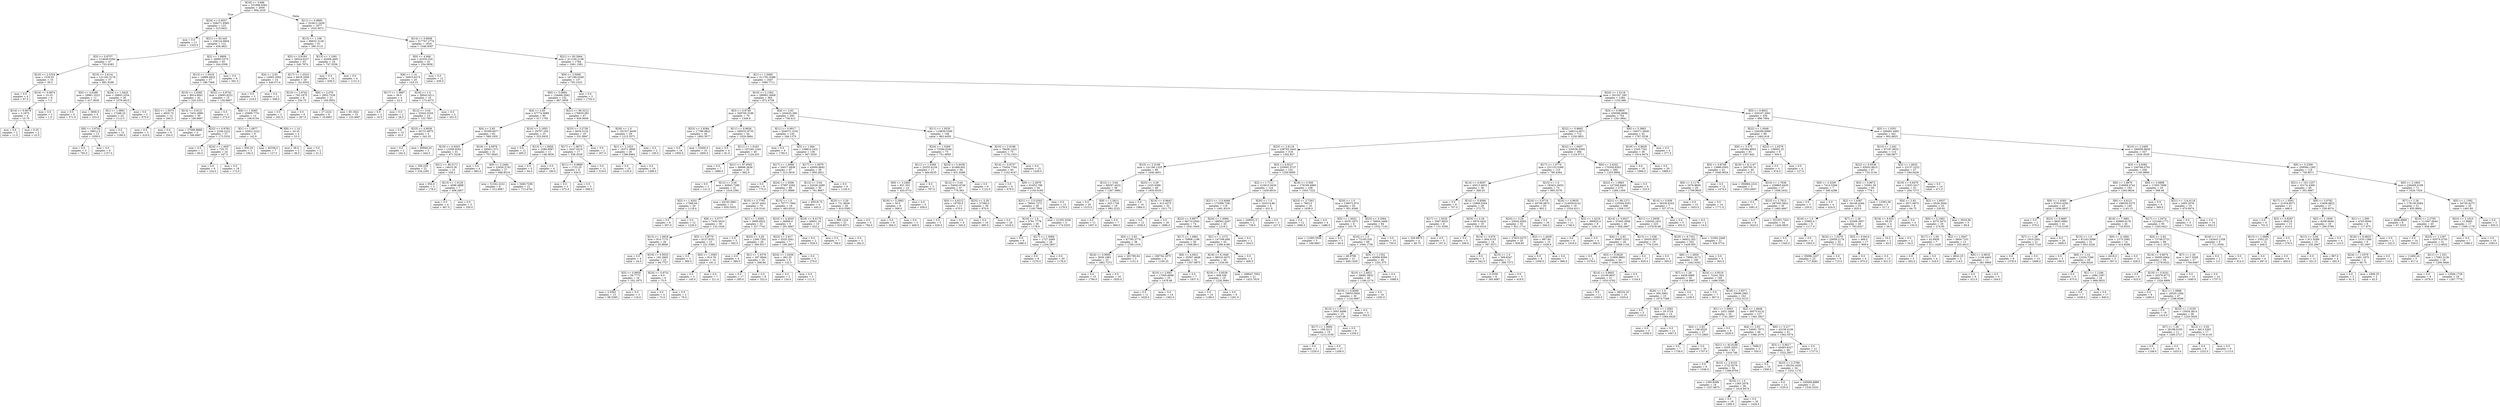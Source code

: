 digraph Tree {
node [shape=box] ;
0 [label="X[18] <= 3.686\nmse = 331698.6362\nsamples = 2000\nvalue = 994.2535"] ;
1 [label="X[24] <= 0.9557\nmse = 208271.8585\nsamples = 123\nvalue = 515.9431"] ;
0 -> 1 [labeldistance=2.5, labelangle=45, headlabel="True"] ;
2 [label="mse = 0.0\nsamples = 11\nvalue = 1325.0"] ;
1 -> 2 ;
3 [label="X[21] <= 83.445\nmse = 158124.6604\nsamples = 112\nvalue = 436.4821"] ;
1 -> 3 ;
4 [label="X[3] <= 0.8757\nmse = 214649.0394\nsamples = 47\nvalue = 702.6383"] ;
3 -> 4 ;
5 [label="X[10] <= 2.5324\nmse = 1530.81\nsamples = 10\nvalue = 39.3"] ;
4 -> 5 ;
6 [label="mse = 0.0\nsamples = 4\nvalue = 87.0"] ;
5 -> 6 ;
7 [label="X[14] <= 0.9974\nmse = 23.25\nsamples = 6\nvalue = 7.5"] ;
5 -> 7 ;
8 [label="X[14] <= 0.9079\nmse = 3.1875\nsamples = 4\nvalue = 10.75"] ;
7 -> 8 ;
9 [label="mse = 0.0\nsamples = 2\nvalue = 11.0"] ;
8 -> 9 ;
10 [label="mse = 6.25\nsamples = 2\nvalue = 10.5"] ;
8 -> 10 ;
11 [label="mse = 0.0\nsamples = 2\nvalue = 1.0"] ;
7 -> 11 ;
12 [label="X[10] <= 2.6141\nmse = 121183.3178\nsamples = 37\nvalue = 881.9189"] ;
4 -> 12 ;
13 [label="X[0] <= 4.6289\nmse = 29961.3223\nsamples = 11\nvalue = 417.3636"] ;
12 -> 13 ;
14 [label="mse = 0.0\nsamples = 6\nvalue = 571.0"] ;
13 -> 14 ;
15 [label="mse = 3600.0\nsamples = 5\nvalue = 233.0"] ;
13 -> 15 ;
16 [label="X[24] <= 1.0425\nmse = 29843.3254\nsamples = 26\nvalue = 1078.4615"] ;
12 -> 16 ;
17 [label="X[1] <= 1.0891\nmse = 17268.25\nsamples = 24\nvalue = 1112.5"] ;
16 -> 17 ;
18 [label="X[6] <= 3.6742\nmse = 28812.0\nsamples = 12\nvalue = 1059.0"] ;
17 -> 18 ;
19 [label="mse = 0.0\nsamples = 3\nvalue = 765.0"] ;
18 -> 19 ;
20 [label="mse = 0.0\nsamples = 9\nvalue = 1157.0"] ;
18 -> 20 ;
21 [label="mse = 0.0\nsamples = 12\nvalue = 1166.0"] ;
17 -> 21 ;
22 [label="mse = 0.0\nsamples = 2\nvalue = 670.0"] ;
16 -> 22 ;
23 [label="X[2] <= 1.6809\nmse = 28993.5375\nsamples = 65\nvalue = 244.0308"] ;
3 -> 23 ;
24 [label="X[13] <= 1.0418\nmse = 14889.4922\nsamples = 57\nvalue = 196.7368"] ;
23 -> 24 ;
25 [label="X[10] <= 2.6382\nmse = 8914.9841\nsamples = 42\nvalue = 220.3333"] ;
24 -> 25 ;
26 [label="X[2] <= 1.5075\nmse = 4920.75\nsamples = 12\nvalue = 294.5"] ;
25 -> 26 ;
27 [label="mse = 0.0\nsamples = 3\nvalue = 416.0"] ;
26 -> 27 ;
28 [label="mse = 0.0\nsamples = 9\nvalue = 254.0"] ;
26 -> 28 ;
29 [label="X[14] <= 0.9121\nmse = 7432.2889\nsamples = 30\nvalue = 190.6667"] ;
25 -> 29 ;
30 [label="mse = 27066.8889\nsamples = 3\nvalue = 346.6667"] ;
29 -> 30 ;
31 [label="X[22] <= 0.9783\nmse = 2246.2222\nsamples = 27\nvalue = 173.3333"] ;
29 -> 31 ;
32 [label="mse = 0.0\nsamples = 3\nvalue = 60.0"] ;
31 -> 32 ;
33 [label="X[24] <= 1.0057\nmse = 720.75\nsamples = 24\nvalue = 187.5"] ;
31 -> 33 ;
34 [label="mse = 0.0\nsamples = 6\nvalue = 234.0"] ;
33 -> 34 ;
35 [label="mse = 0.0\nsamples = 18\nvalue = 172.0"] ;
33 -> 35 ;
36 [label="X[22] <= 0.8742\nmse = 25693.8222\nsamples = 15\nvalue = 130.6667"] ;
24 -> 36 ;
37 [label="mse = 0.0\nsamples = 2\nvalue = 274.0"] ;
36 -> 37 ;
38 [label="X[6] <= 1.8365\nmse = 25999.7751\nsamples = 13\nvalue = 108.6154"] ;
36 -> 38 ;
39 [label="X[1] <= 1.0877\nmse = 33922.2222\nsamples = 9\nvalue = 142.0"] ;
38 -> 39 ;
40 [label="mse = 930.25\nsamples = 2\nvalue = 194.5"] ;
39 -> 40 ;
41 [label="mse = 42336.0\nsamples = 7\nvalue = 127.0"] ;
39 -> 41 ;
42 [label="X[8] <= 1.14\nmse = 24.25\nsamples = 4\nvalue = 33.5"] ;
38 -> 42 ;
43 [label="mse = 36.0\nsamples = 2\nvalue = 36.0"] ;
42 -> 43 ;
44 [label="mse = 0.0\nsamples = 2\nvalue = 31.0"] ;
42 -> 44 ;
45 [label="mse = 0.0\nsamples = 8\nvalue = 581.0"] ;
23 -> 45 ;
46 [label="X[11] <= 0.8895\nmse = 323812.3439\nsamples = 1877\nvalue = 1025.5972"] ;
0 -> 46 [labeldistance=2.5, labelangle=-45, headlabel="False"] ;
47 [label="X[13] <= 1.108\nmse = 86632.3128\nsamples = 61\nvalue = 390.3115"] ;
46 -> 47 ;
48 [label="X[5] <= 0.9183\nmse = 29524.9227\nsamples = 43\nvalue = 240.7674"] ;
47 -> 48 ;
49 [label="X[4] <= 2.83\nmse = 14062.2092\nsamples = 14\nvalue = 446.0714"] ;
48 -> 49 ;
50 [label="mse = 0.0\nsamples = 3\nvalue = 219.0"] ;
49 -> 50 ;
51 [label="mse = 0.0\nsamples = 11\nvalue = 508.0"] ;
49 -> 51 ;
52 [label="X[17] <= 1.0324\nmse = 6818.2949\nsamples = 29\nvalue = 141.6552"] ;
48 -> 52 ;
53 [label="X[10] <= 2.6742\nmse = 792.1875\nsamples = 8\nvalue = 250.75"] ;
52 -> 53 ;
54 [label="mse = 0.0\nsamples = 2\nvalue = 202.0"] ;
53 -> 54 ;
55 [label="mse = 0.0\nsamples = 6\nvalue = 267.0"] ;
53 -> 55 ;
56 [label="X[6] <= 2.078\nmse = 2852.7528\nsamples = 21\nvalue = 100.0952"] ;
52 -> 56 ;
57 [label="mse = 27.2222\nsamples = 6\nvalue = 16.6667"] ;
56 -> 57 ;
58 [label="mse = 85.1822\nsamples = 15\nvalue = 133.4667"] ;
56 -> 58 ;
59 [label="X[13] <= 1.1091\nmse = 42008.4691\nsamples = 18\nvalue = 747.5556"] ;
47 -> 59 ;
60 [label="mse = 0.0\nsamples = 14\nvalue = 638.0"] ;
59 -> 60 ;
61 [label="mse = 0.0\nsamples = 4\nvalue = 1131.0"] ;
59 -> 61 ;
62 [label="X[14] <= 0.8008\nmse = 317767.2774\nsamples = 1816\nvalue = 1046.9367"] ;
46 -> 62 ;
63 [label="X[0] <= 4.948\nmse = 42333.335\nsamples = 32\nvalue = 254.0938"] ;
62 -> 63 ;
64 [label="X[8] <= 1.14\nmse = 34910.6275\nsamples = 20\nvalue = 143.15"] ;
63 -> 64 ;
65 [label="X[17] <= 1.0897\nmse = 36.0\nsamples = 4\nvalue = 22.0"] ;
64 -> 65 ;
66 [label="mse = 0.0\nsamples = 2\nvalue = 16.0"] ;
65 -> 66 ;
67 [label="mse = 0.0\nsamples = 2\nvalue = 28.0"] ;
65 -> 67 ;
68 [label="X[16] <= 1.0\nmse = 39042.6211\nsamples = 16\nvalue = 173.4375"] ;
64 -> 68 ;
69 [label="X[12] <= 3.04\nmse = 32042.0255\nsamples = 14\nvalue = 133.7857"] ;
68 -> 69 ;
70 [label="mse = 0.0\nsamples = 10\nvalue = 50.0"] ;
69 -> 70 ;
71 [label="X[23] <= 4.9036\nmse = 50721.6875\nsamples = 4\nvalue = 343.25"] ;
69 -> 71 ;
72 [label="mse = 0.0\nsamples = 2\nvalue = 242.0"] ;
71 -> 72 ;
73 [label="mse = 80940.25\nsamples = 2\nvalue = 444.5"] ;
71 -> 73 ;
74 [label="mse = 0.0\nsamples = 2\nvalue = 451.0"] ;
68 -> 74 ;
75 [label="mse = 0.0\nsamples = 12\nvalue = 439.0"] ;
63 -> 75 ;
76 [label="X[21] <= 83.3944\nmse = 311230.2138\nsamples = 1784\nvalue = 1061.1581"] ;
62 -> 76 ;
77 [label="X[9] <= 3.5066\nmse = 167199.0349\nsamples = 137\nvalue = 705.1533"] ;
76 -> 77 ;
78 [label="X[6] <= 5.0864\nmse = 134466.2842\nsamples = 132\nvalue = 667.3939"] ;
77 -> 78 ;
79 [label="X[4] <= 2.83\nmse = 47774.5689\nsamples = 85\nvalue = 517.1765"] ;
78 -> 79 ;
80 [label="X[4] <= 2.83\nmse = 35309.6077\nsamples = 62\nvalue = 589.1935"] ;
79 -> 80 ;
81 [label="X[19] <= 0.9203\nmse = 13268.9282\nsamples = 31\nvalue = 471.3226"] ;
80 -> 81 ;
82 [label="mse = 359.229\nsamples = 21\nvalue = 534.2381"] ;
81 -> 82 ;
83 [label="X[21] <= 80.5171\nmse = 14610.36\nsamples = 10\nvalue = 339.2"] ;
81 -> 83 ;
84 [label="mse = 854.0\nsamples = 3\nvalue = 178.0"] ;
83 -> 84 ;
85 [label="X[13] <= 1.0129\nmse = 4596.4898\nsamples = 7\nvalue = 408.2857"] ;
83 -> 85 ;
86 [label="mse = 0.0\nsamples = 4\nvalue = 467.0"] ;
85 -> 86 ;
87 [label="mse = 0.0\nsamples = 3\nvalue = 330.0"] ;
85 -> 87 ;
88 [label="X[18] <= 4.0878\nmse = 29563.1571\nsamples = 31\nvalue = 707.0645"] ;
80 -> 88 ;
89 [label="mse = 0.0\nsamples = 4\nvalue = 965.0"] ;
88 -> 89 ;
90 [label="X[9] <= 2.2494\nmse = 22626.2743\nsamples = 27\nvalue = 668.8519"] ;
88 -> 90 ;
91 [label="mse = 51342.2222\nsamples = 6\nvalue = 512.6667"] ;
90 -> 91 ;
92 [label="mse = 5460.7256\nsamples = 21\nvalue = 713.4762"] ;
90 -> 92 ;
93 [label="X[10] <= 2.1955\nmse = 29707.259\nsamples = 23\nvalue = 323.0435"] ;
79 -> 93 ;
94 [label="mse = 0.0\nsamples = 12\nvalue = 485.0"] ;
93 -> 94 ;
95 [label="X[13] <= 1.0926\nmse = 2284.9587\nsamples = 11\nvalue = 146.3636"] ;
93 -> 95 ;
96 [label="mse = 0.0\nsamples = 5\nvalue = 94.0"] ;
95 -> 96 ;
97 [label="mse = 0.0\nsamples = 6\nvalue = 190.0"] ;
95 -> 97 ;
98 [label="X[21] <= 80.3212\nmse = 176635.081\nsamples = 47\nvalue = 939.0638"] ;
78 -> 98 ;
99 [label="X[23] <= 3.2739\nmse = 9034.5152\nsamples = 19\nvalue = 531.8947"] ;
98 -> 99 ;
100 [label="X[17] <= 1.0675\nmse = 3447.0519\nsamples = 17\nvalue = 558.3529"] ;
99 -> 100 ;
101 [label="X[11] <= 0.9689\nmse = 1722.25\nsamples = 6\nvalue = 630.5"] ;
100 -> 101 ;
102 [label="mse = 0.0\nsamples = 3\nvalue = 672.0"] ;
101 -> 102 ;
103 [label="mse = 0.0\nsamples = 3\nvalue = 589.0"] ;
101 -> 103 ;
104 [label="mse = 0.0\nsamples = 11\nvalue = 519.0"] ;
100 -> 104 ;
105 [label="mse = 0.0\nsamples = 2\nvalue = 307.0"] ;
99 -> 105 ;
106 [label="X[26] <= 1.0\nmse = 101527.9439\nsamples = 28\nvalue = 1215.3571"] ;
98 -> 106 ;
107 [label="X[1] <= 1.1023\nmse = 16371.3609\nsamples = 26\nvalue = 1296.8462"] ;
106 -> 107 ;
108 [label="mse = 0.0\nsamples = 10\nvalue = 1135.0"] ;
107 -> 108 ;
109 [label="mse = 0.0\nsamples = 16\nvalue = 1398.0"] ;
107 -> 109 ;
110 [label="mse = 0.0\nsamples = 2\nvalue = 156.0"] ;
106 -> 110 ;
111 [label="mse = 0.0\nsamples = 5\nvalue = 1702.0"] ;
77 -> 111 ;
112 [label="X[1] <= 1.0495\nmse = 311791.6386\nsamples = 1647\nvalue = 1090.7711"] ;
76 -> 112 ;
113 [label="X[10] <= 2.1362\nmse = 286901.9408\nsamples = 363\nvalue = 872.4738"] ;
112 -> 113 ;
114 [label="X[3] <= 0.8749\nmse = 349700.3186\nsamples = 70\nvalue = 1349.9"] ;
113 -> 114 ;
115 [label="X[23] <= 2.8384\nmse = 17786.9822\nsamples = 26\nvalue = 1892.3077"] ;
114 -> 115 ;
116 [label="mse = 0.0\nsamples = 16\nvalue = 1950.0"] ;
115 -> 116 ;
117 [label="mse = 32400.0\nsamples = 10\nvalue = 1800.0"] ;
115 -> 117 ;
118 [label="X[11] <= 0.9626\nmse = 269252.8735\nsamples = 44\nvalue = 1029.3864"] ;
114 -> 118 ;
119 [label="mse = 0.0\nsamples = 4\nvalue = 81.0"] ;
118 -> 119 ;
120 [label="X[11] <= 1.0163\nmse = 197240.1244\nsamples = 40\nvalue = 1124.225"] ;
118 -> 120 ;
121 [label="mse = 0.0\nsamples = 7\nvalue = 1889.0"] ;
120 -> 121 ;
122 [label="X[21] <= 97.9565\nmse = 88696.3636\nsamples = 33\nvalue = 962.0"] ;
120 -> 122 ;
123 [label="mse = 0.0\nsamples = 2\nvalue = 121.0"] ;
122 -> 123 ;
124 [label="X[12] <= 3.04\nmse = 45843.7399\nsamples = 31\nvalue = 1016.2581"] ;
122 -> 124 ;
125 [label="X[2] <= 1.4202\nmse = 17366.64\nsamples = 20\nvalue = 1118.4"] ;
124 -> 125 ;
126 [label="mse = 0.0\nsamples = 8\nvalue = 957.0"] ;
125 -> 126 ;
127 [label="mse = 0.0\nsamples = 12\nvalue = 1226.0"] ;
125 -> 127 ;
128 [label="mse = 44162.0661\nsamples = 11\nvalue = 830.5455"] ;
124 -> 128 ;
129 [label="X[4] <= 2.83\nmse = 204433.396\nsamples = 293\nvalue = 758.413"] ;
113 -> 129 ;
130 [label="X[11] <= 0.9017\nmse = 204073.1534\nsamples = 145\nvalue = 549.1379"] ;
129 -> 130 ;
131 [label="mse = 0.0\nsamples = 9\nvalue = 1785.0"] ;
130 -> 131 ;
132 [label="X[5] <= 1.064\nmse = 109814.2431\nsamples = 136\nvalue = 467.3529"] ;
130 -> 132 ;
133 [label="X[17] <= 1.0066\nmse = 54017.0836\nsamples = 97\nvalue = 313.3918"] ;
132 -> 133 ;
134 [label="mse = 0.0\nsamples = 8\nvalue = 775.0"] ;
133 -> 134 ;
135 [label="X[24] <= 1.0296\nmse = 37997.4392\nsamples = 89\nvalue = 271.8989"] ;
133 -> 135 ;
136 [label="X[10] <= 2.7765\nmse = 16147.4441\nsamples = 70\nvalue = 219.3143"] ;
135 -> 136 ;
137 [label="X[9] <= 3.0777\nmse = 7430.5023\nsamples = 39\nvalue = 133.1026"] ;
136 -> 137 ;
138 [label="X[13] <= 1.0818\nmse = 814.7175\nsamples = 26\nvalue = 83.8846"] ;
137 -> 138 ;
139 [label="mse = 0.0\nsamples = 4\nvalue = 24.0"] ;
138 -> 139 ;
140 [label="X[19] <= 0.9553\nmse = 192.2665\nsamples = 22\nvalue = 94.7727"] ;
138 -> 140 ;
141 [label="X[3] <= 0.8954\nmse = 59.7773\nsamples = 16\nvalue = 102.1875"] ;
140 -> 141 ;
142 [label="mse = 2.5562\nsamples = 13\nvalue = 98.5385"] ;
141 -> 142 ;
143 [label="mse = 0.0\nsamples = 3\nvalue = 118.0"] ;
141 -> 143 ;
144 [label="X[24] <= 0.9731\nmse = 8.0\nsamples = 6\nvalue = 75.0"] ;
140 -> 144 ;
145 [label="mse = 0.0\nsamples = 4\nvalue = 73.0"] ;
144 -> 145 ;
146 [label="mse = 0.0\nsamples = 2\nvalue = 79.0"] ;
144 -> 146 ;
147 [label="X[5] <= 0.9779\nmse = 6127.6331\nsamples = 13\nvalue = 231.5385"] ;
137 -> 147 ;
148 [label="mse = 0.0\nsamples = 3\nvalue = 366.0"] ;
147 -> 148 ;
149 [label="X[0] <= 1.3583\nmse = 914.76\nsamples = 10\nvalue = 191.2"] ;
147 -> 149 ;
150 [label="mse = 0.0\nsamples = 3\nvalue = 145.0"] ;
149 -> 150 ;
151 [label="mse = 0.0\nsamples = 7\nvalue = 211.0"] ;
149 -> 151 ;
152 [label="X[1] <= 1.0265\nmse = 5999.8522\nsamples = 31\nvalue = 327.7742"] ;
136 -> 152 ;
153 [label="mse = 0.0\nsamples = 2\nvalue = 592.0"] ;
152 -> 153 ;
154 [label="X[25] <= 3.29\nmse = 1266.7301\nsamples = 29\nvalue = 309.5517"] ;
152 -> 154 ;
155 [label="mse = 0.0\nsamples = 4\nvalue = 389.0"] ;
154 -> 155 ;
156 [label="X[1] <= 1.0379\nmse = 297.8944\nsamples = 25\nvalue = 296.84"] ;
154 -> 156 ;
157 [label="mse = 0.0\nsamples = 17\nvalue = 285.0"] ;
156 -> 157 ;
158 [label="mse = 0.0\nsamples = 8\nvalue = 322.0"] ;
156 -> 158 ;
159 [label="X[15] <= 1.0\nmse = 70777.7064\nsamples = 19\nvalue = 465.6316"] ;
135 -> 159 ;
160 [label="X[23] <= 4.4035\nmse = 36806.0\nsamples = 9\nvalue = 291.6667"] ;
159 -> 160 ;
161 [label="X[23] <= 2.817\nmse = 5520.2041\nsamples = 7\nvalue = 195.2857"] ;
160 -> 161 ;
162 [label="X[24] <= 1.0439\nmse = 462.25\nsamples = 4\nvalue = 132.5"] ;
161 -> 162 ;
163 [label="mse = 0.0\nsamples = 2\nvalue = 154.0"] ;
162 -> 163 ;
164 [label="mse = 0.0\nsamples = 2\nvalue = 111.0"] ;
162 -> 164 ;
165 [label="mse = 0.0\nsamples = 3\nvalue = 279.0"] ;
161 -> 165 ;
166 [label="mse = 0.0\nsamples = 2\nvalue = 629.0"] ;
160 -> 166 ;
167 [label="X[18] <= 8.4176\nmse = 49601.16\nsamples = 10\nvalue = 622.2"] ;
159 -> 167 ;
168 [label="mse = 0.0\nsamples = 7\nvalue = 768.0"] ;
167 -> 168 ;
169 [label="mse = 0.0\nsamples = 3\nvalue = 282.0"] ;
167 -> 169 ;
170 [label="X[17] <= 1.0979\nmse = 43000.8692\nsamples = 39\nvalue = 850.2821"] ;
132 -> 170 ;
171 [label="X[12] <= 3.04\nmse = 22026.2489\nsamples = 30\nvalue = 761.8667"] ;
170 -> 171 ;
172 [label="mse = 45018.75\nsamples = 4\nvalue = 445.5"] ;
171 -> 172 ;
173 [label="X[25] <= 3.29\nmse = 721.8639\nsamples = 26\nvalue = 810.5385"] ;
171 -> 173 ;
174 [label="mse = 686.1224\nsamples = 21\nvalue = 816.8571"] ;
173 -> 174 ;
175 [label="mse = 0.0\nsamples = 5\nvalue = 784.0"] ;
173 -> 175 ;
176 [label="mse = 0.0\nsamples = 9\nvalue = 1145.0"] ;
170 -> 176 ;
177 [label="X[11] <= 1.0535\nmse = 119839.5309\nsamples = 148\nvalue = 963.4459"] ;
129 -> 177 ;
178 [label="X[24] <= 1.0269\nmse = 73394.6346\nsamples = 73\nvalue = 751.0959"] ;
177 -> 178 ;
179 [label="X[11] <= 1.0369\nmse = 20252.6159\nsamples = 17\nvalue = 484.8235"] ;
178 -> 179 ;
180 [label="X[9] <= 3.2465\nmse = 831.352\nsamples = 14\nvalue = 420.0714"] ;
179 -> 180 ;
181 [label="X[18] <= 5.2862\nmse = 50.0\nsamples = 9\nvalue = 399.0"] ;
180 -> 181 ;
182 [label="mse = 0.0\nsamples = 6\nvalue = 394.0"] ;
181 -> 182 ;
183 [label="mse = 0.0\nsamples = 3\nvalue = 409.0"] ;
181 -> 183 ;
184 [label="mse = 0.0\nsamples = 5\nvalue = 458.0"] ;
180 -> 184 ;
185 [label="mse = 8.0\nsamples = 3\nvalue = 787.0"] ;
179 -> 185 ;
186 [label="X[23] <= 5.4038\nmse = 61469.602\nsamples = 56\nvalue = 831.9286"] ;
178 -> 186 ;
187 [label="X[12] <= 3.04\nmse = 54042.8746\nsamples = 47\nvalue = 776.383"] ;
186 -> 187 ;
188 [label="X[0] <= 4.6212\nmse = 18750.0\nsamples = 11\nvalue = 470.0"] ;
187 -> 188 ;
189 [label="mse = 0.0\nsamples = 5\nvalue = 620.0"] ;
188 -> 189 ;
190 [label="mse = 0.0\nsamples = 6\nvalue = 345.0"] ;
188 -> 190 ;
191 [label="X[25] <= 3.29\nmse = 27380.0\nsamples = 36\nvalue = 870.0"] ;
187 -> 191 ;
192 [label="mse = 0.0\nsamples = 16\nvalue = 685.0"] ;
191 -> 192 ;
193 [label="mse = 0.0\nsamples = 20\nvalue = 1018.0"] ;
191 -> 193 ;
194 [label="mse = 0.0\nsamples = 9\nvalue = 1122.0"] ;
186 -> 194 ;
195 [label="X[10] <= 2.9186\nmse = 78436.1422\nsamples = 75\nvalue = 1170.1333"] ;
177 -> 195 ;
196 [label="X[14] <= 0.9737\nmse = 75454.7764\nsamples = 60\nvalue = 1102.9167"] ;
195 -> 196 ;
197 [label="mse = 0.0\nsamples = 6\nvalue = 679.0"] ;
196 -> 197 ;
198 [label="X[9] <= 2.2878\nmse = 61652.796\nsamples = 54\nvalue = 1150.0185"] ;
196 -> 198 ;
199 [label="X[21] <= 113.0302\nmse = 76642.7272\nsamples = 39\nvalue = 1100.7949"] ;
198 -> 199 ;
200 [label="X[16] <= 1.0\nmse = 3761.7778\nsamples = 36\nvalue = 1178.0"] ;
199 -> 200 ;
201 [label="mse = 0.0\nsamples = 8\nvalue = 1086.0"] ;
200 -> 201 ;
202 [label="X[17] <= 1.0069\nmse = 1727.3469\nsamples = 28\nvalue = 1204.2857"] ;
200 -> 202 ;
203 [label="mse = 0.0\nsamples = 8\nvalue = 1270.0"] ;
202 -> 203 ;
204 [label="mse = 0.0\nsamples = 20\nvalue = 1178.0"] ;
202 -> 204 ;
205 [label="mse = 21355.5556\nsamples = 3\nvalue = 174.3333"] ;
199 -> 205 ;
206 [label="mse = 0.0\nsamples = 15\nvalue = 1278.0"] ;
198 -> 206 ;
207 [label="mse = 0.0\nsamples = 15\nvalue = 1439.0"] ;
195 -> 207 ;
208 [label="X[24] <= 1.0118\nmse = 301547.295\nsamples = 1284\nvalue = 1152.486"] ;
112 -> 208 ;
209 [label="X[3] <= 0.9805\nmse = 259390.8698\nsamples = 754\nvalue = 1261.9841"] ;
208 -> 209 ;
210 [label="X[22] <= 0.9665\nmse = 248214.5671\nsamples = 712\nvalue = 1230.9831"] ;
209 -> 210 ;
211 [label="X[23] <= 2.6118\nmse = 238705.3443\nsamples = 318\nvalue = 1362.827"] ;
210 -> 211 ;
212 [label="X[10] <= 2.3108\nmse = 141180.1325\nsamples = 86\nvalue = 1640.4651"] ;
211 -> 212 ;
213 [label="X[12] <= 3.04\nmse = 68297.4432\nsamples = 38\nvalue = 1267.3684"] ;
212 -> 213 ;
214 [label="mse = 0.0\nsamples = 20\nvalue = 1515.0"] ;
213 -> 214 ;
215 [label="X[9] <= 2.5813\nmse = 343.1728\nsamples = 18\nvalue = 992.2222"] ;
213 -> 215 ;
216 [label="mse = 0.0\nsamples = 11\nvalue = 1007.0"] ;
215 -> 216 ;
217 [label="mse = 0.0\nsamples = 7\nvalue = 969.0"] ;
215 -> 217 ;
218 [label="X[25] <= 3.29\nmse = 1435.6389\nsamples = 48\nvalue = 1935.8333"] ;
212 -> 218 ;
219 [label="mse = 0.0\nsamples = 16\nvalue = 1984.0"] ;
218 -> 219 ;
220 [label="X[14] <= 0.9643\nmse = 413.4375\nsamples = 32\nvalue = 1911.75"] ;
218 -> 220 ;
221 [label="mse = 0.0\nsamples = 12\nvalue = 1938.0"] ;
220 -> 221 ;
222 [label="mse = 0.0\nsamples = 20\nvalue = 1896.0"] ;
220 -> 222 ;
223 [label="X[3] <= 0.8227\nmse = 235691.0737\nsamples = 232\nvalue = 1259.9095"] ;
211 -> 223 ;
224 [label="X[2] <= 1.7111\nmse = 215615.9435\nsamples = 124\nvalue = 1439.4919"] ;
223 -> 224 ;
225 [label="X[21] <= 115.6068\nmse = 173388.7281\nsamples = 119\nvalue = 1481.8319"] ;
224 -> 225 ;
226 [label="X[22] <= 0.8977\nmse = 96710.0592\nsamples = 74\nvalue = 1641.5405"] ;
225 -> 226 ;
227 [label="X[4] <= 2.83\nmse = 87785.3774\nsamples = 38\nvalue = 1769.1316"] ;
226 -> 227 ;
228 [label="X[24] <= 0.9995\nmse = 3936.1983\nsamples = 33\nvalue = 1862.7273"] ;
227 -> 228 ;
229 [label="mse = 0.0\nsamples = 15\nvalue = 1794.0"] ;
228 -> 229 ;
230 [label="mse = 0.0\nsamples = 18\nvalue = 1920.0"] ;
228 -> 230 ;
231 [label="mse = 201780.64\nsamples = 5\nvalue = 1151.4"] ;
227 -> 231 ;
232 [label="X[17] <= 1.0861\nmse = 70808.1196\nsamples = 36\nvalue = 1506.8611"] ;
226 -> 232 ;
233 [label="mse = 166734.1875\nsamples = 4\nvalue = 1100.25"] ;
232 -> 233 ;
234 [label="X[6] <= 4.0021\nmse = 35567.4648\nsamples = 32\nvalue = 1557.6875"] ;
232 -> 234 ;
235 [label="X[10] <= 2.693\nmse = 17565.6096\nsamples = 25\nvalue = 1479.48"] ;
234 -> 235 ;
236 [label="mse = 0.0\nsamples = 11\nvalue = 1629.0"] ;
235 -> 236 ;
237 [label="mse = 0.0\nsamples = 14\nvalue = 1362.0"] ;
235 -> 237 ;
238 [label="mse = 0.0\nsamples = 7\nvalue = 1837.0"] ;
234 -> 238 ;
239 [label="X[24] <= 1.0084\nmse = 188562.4267\nsamples = 45\nvalue = 1219.2"] ;
225 -> 239 ;
240 [label="X[1] <= 1.1272\nmse = 147166.848\nsamples = 43\nvalue = 1266.4186"] ;
239 -> 240 ;
241 [label="X[18] <= 8.1646\nmse = 98516.0475\nsamples = 40\nvalue = 1330.95"] ;
240 -> 241 ;
242 [label="X[19] <= 0.9538\nmse = 958.338\nsamples = 19\nvalue = 1228.3684"] ;
241 -> 242 ;
243 [label="mse = 0.0\nsamples = 10\nvalue = 1199.0"] ;
242 -> 243 ;
244 [label="mse = 0.0\nsamples = 9\nvalue = 1261.0"] ;
242 -> 244 ;
245 [label="mse = 168647.7052\nsamples = 21\nvalue = 1423.7619"] ;
241 -> 245 ;
246 [label="mse = 0.0\nsamples = 3\nvalue = 406.0"] ;
240 -> 246 ;
247 [label="mse = 0.0\nsamples = 2\nvalue = 204.0"] ;
239 -> 247 ;
248 [label="X[20] <= 1.0\nmse = 162514.96\nsamples = 5\nvalue = 431.8"] ;
224 -> 248 ;
249 [label="mse = 249001.0\nsamples = 2\nvalue = 739.0"] ;
248 -> 249 ;
250 [label="mse = 0.0\nsamples = 3\nvalue = 227.0"] ;
248 -> 250 ;
251 [label="X[18] <= 5.508\nmse = 179199.4969\nsamples = 108\nvalue = 1053.7222"] ;
223 -> 251 ;
252 [label="X[23] <= 3.7263\nmse = 7803.0\nsamples = 16\nvalue = 1639.0"] ;
251 -> 252 ;
253 [label="mse = 0.0\nsamples = 12\nvalue = 1690.0"] ;
252 -> 253 ;
254 [label="mse = 0.0\nsamples = 4\nvalue = 1486.0"] ;
252 -> 254 ;
255 [label="X[20] <= 1.0\nmse = 139072.974\nsamples = 92\nvalue = 951.9348"] ;
251 -> 255 ;
256 [label="X[5] <= 1.0022\nmse = 6535.1875\nsamples = 8\nvalue = 103.75"] ;
255 -> 256 ;
257 [label="mse = 11093.5556\nsamples = 3\nvalue = 166.6667"] ;
256 -> 257 ;
258 [label="mse = 0.0\nsamples = 5\nvalue = 66.0"] ;
256 -> 258 ;
259 [label="X[23] <= 3.3564\nmse = 76654.3469\nsamples = 84\nvalue = 1032.7143"] ;
255 -> 259 ;
260 [label="X[16] <= 1.0\nmse = 72165.535\nsamples = 69\nvalue = 1094.1739"] ;
259 -> 260 ;
261 [label="mse = 48.9796\nsamples = 21\nvalue = 849.1429"] ;
260 -> 261 ;
262 [label="X[5] <= 1.1352\nmse = 65956.8594\nsamples = 48\nvalue = 1201.375"] ;
260 -> 262 ;
263 [label="X[10] <= 2.4821\nmse = 58081.0832\nsamples = 46\nvalue = 1180.2174"] ;
262 -> 263 ;
264 [label="X[19] <= 0.9569\nmse = 78655.5956\nsamples = 30\nvalue = 1120.0667"] ;
263 -> 264 ;
265 [label="X[13] <= 1.0711\nmse = 3001.6096\nsamples = 25\nvalue = 1243.48"] ;
264 -> 265 ;
266 [label="X[17] <= 1.0694\nmse = 158.3213\nsamples = 19\nvalue = 1213.3158"] ;
265 -> 266 ;
267 [label="mse = 0.0\nsamples = 2\nvalue = 1250.0"] ;
266 -> 267 ;
268 [label="mse = 0.0\nsamples = 17\nvalue = 1209.0"] ;
266 -> 268 ;
269 [label="mse = 0.0\nsamples = 6\nvalue = 1339.0"] ;
265 -> 269 ;
270 [label="mse = 0.0\nsamples = 5\nvalue = 503.0"] ;
264 -> 270 ;
271 [label="mse = 0.0\nsamples = 16\nvalue = 1293.0"] ;
263 -> 271 ;
272 [label="mse = 0.0\nsamples = 2\nvalue = 1688.0"] ;
262 -> 272 ;
273 [label="mse = 0.0\nsamples = 15\nvalue = 750.0"] ;
259 -> 273 ;
274 [label="X[22] <= 1.0407\nmse = 230536.2094\nsamples = 394\nvalue = 1124.5711"] ;
210 -> 274 ;
275 [label="X[17] <= 1.0774\nmse = 231153.5369\nsamples = 110\nvalue = 790.4364"] ;
274 -> 275 ;
276 [label="X[14] <= 0.8297\nmse = 45013.4653\nsamples = 36\nvalue = 369.25"] ;
275 -> 276 ;
277 [label="mse = 0.0\nsamples = 8\nvalue = 707.0"] ;
276 -> 277 ;
278 [label="X[14] <= 0.9566\nmse = 15969.3304\nsamples = 28\nvalue = 272.75"] ;
276 -> 278 ;
279 [label="X[17] <= 1.0335\nmse = 5587.8025\nsamples = 9\nvalue = 131.5556"] ;
278 -> 279 ;
280 [label="mse = 526.6875\nsamples = 4\nvalue = 49.75"] ;
279 -> 280 ;
281 [label="mse = 0.0\nsamples = 5\nvalue = 197.0"] ;
279 -> 281 ;
282 [label="X[25] <= 3.29\nmse = 6970.4432\nsamples = 19\nvalue = 339.6316"] ;
278 -> 282 ;
283 [label="mse = 0.0\nsamples = 5\nvalue = 206.0"] ;
282 -> 283 ;
284 [label="X[14] <= 0.976\nmse = 804.5153\nsamples = 14\nvalue = 387.3571"] ;
282 -> 284 ;
285 [label="mse = 0.0\nsamples = 3\nvalue = 342.0"] ;
284 -> 285 ;
286 [label="X[15] <= 1.0\nmse = 309.8347\nsamples = 11\nvalue = 399.7273"] ;
284 -> 286 ;
287 [label="mse = 0.5556\nsamples = 6\nvalue = 383.6667"] ;
286 -> 287 ;
288 [label="mse = 0.0\nsamples = 5\nvalue = 419.0"] ;
286 -> 288 ;
289 [label="X[15] <= 1.0\nmse = 193421.8453\nsamples = 74\nvalue = 995.3378"] ;
275 -> 289 ;
290 [label="X[24] <= 0.9719\nmse = 40706.0873\nsamples = 55\nvalue = 802.2"] ;
289 -> 290 ;
291 [label="X[25] <= 3.29\nmse = 25042.6563\nsamples = 35\nvalue = 921.1714"] ;
290 -> 291 ;
292 [label="mse = 27653.0275\nsamples = 20\nvalue = 839.85"] ;
291 -> 292 ;
293 [label="X[2] <= 1.4439\nmse = 987.84\nsamples = 15\nvalue = 1029.6"] ;
291 -> 293 ;
294 [label="mse = 0.0\nsamples = 8\nvalue = 1059.0"] ;
293 -> 294 ;
295 [label="mse = 0.0\nsamples = 7\nvalue = 996.0"] ;
293 -> 295 ;
296 [label="mse = 0.0\nsamples = 20\nvalue = 594.0"] ;
290 -> 296 ;
297 [label="X[24] <= 0.9635\nmse = 214939.6122\nsamples = 19\nvalue = 1554.4211"] ;
289 -> 297 ;
298 [label="mse = 0.0\nsamples = 11\nvalue = 1746.0"] ;
297 -> 298 ;
299 [label="X[2] <= 1.4216\nmse = 390625.0\nsamples = 8\nvalue = 1291.0"] ;
297 -> 299 ;
300 [label="mse = 0.0\nsamples = 4\nvalue = 1916.0"] ;
299 -> 300 ;
301 [label="mse = 0.0\nsamples = 4\nvalue = 666.0"] ;
299 -> 301 ;
302 [label="X[9] <= 3.4242\nmse = 170304.8203\nsamples = 284\nvalue = 1253.9894"] ;
274 -> 302 ;
303 [label="X[22] <= 1.0863\nmse = 147209.9465\nsamples = 275\nvalue = 1284.1309"] ;
302 -> 303 ;
304 [label="X[21] <= 89.1271\nmse = 125504.0351\nsamples = 268\nvalue = 1309.1157"] ;
303 -> 304 ;
305 [label="X[14] <= 0.9527\nmse = 57645.3956\nsamples = 45\nvalue = 958.2667"] ;
304 -> 305 ;
306 [label="X[4] <= 2.83\nmse = 39887.0251\nsamples = 26\nvalue = 1089.1154"] ;
305 -> 306 ;
307 [label="mse = 0.0\nsamples = 2\nvalue = 1576.0"] ;
306 -> 307 ;
308 [label="X[3] <= 0.9428\nmse = 21809.9983\nsamples = 24\nvalue = 1048.5417"] ;
306 -> 308 ;
309 [label="X[14] <= 0.8602\nmse = 23109.9637\nsamples = 21\nvalue = 1033.4762"] ;
308 -> 309 ;
310 [label="mse = 0.0\nsamples = 11\nvalue = 1045.0"] ;
309 -> 310 ;
311 [label="mse = 48224.16\nsamples = 10\nvalue = 1020.8"] ;
309 -> 311 ;
312 [label="mse = 0.0\nsamples = 3\nvalue = 1154.0"] ;
308 -> 312 ;
313 [label="X[13] <= 1.038\nmse = 26455.9557\nsamples = 19\nvalue = 779.2105"] ;
305 -> 313 ;
314 [label="mse = 0.0\nsamples = 17\nvalue = 835.0"] ;
313 -> 314 ;
315 [label="mse = 0.0\nsamples = 2\nvalue = 305.0"] ;
313 -> 315 ;
316 [label="X[11] <= 1.0658\nmse = 109345.1631\nsamples = 223\nvalue = 1379.9148"] ;
304 -> 316 ;
317 [label="X[18] <= 9.7351\nmse = 94922.302\nsamples = 202\nvalue = 1426.005"] ;
316 -> 317 ;
318 [label="X[6] <= 1.4929\nmse = 79061.6172\nsamples = 199\nvalue = 1442.0302"] ;
317 -> 318 ;
319 [label="X[7] <= 1.26\nmse = 6456.0989\nsamples = 30\nvalue = 1134.9667"] ;
318 -> 319 ;
320 [label="X[26] <= 1.0\nmse = 300.2992\nsamples = 19\nvalue = 1074.7368"] ;
319 -> 320 ;
321 [label="mse = 0.0\nsamples = 5\nvalue = 1103.0"] ;
320 -> 321 ;
322 [label="X[2] <= 1.5561\nmse = 20.3724\nsamples = 14\nvalue = 1064.6429"] ;
320 -> 322 ;
323 [label="mse = 0.0\nsamples = 3\nvalue = 1056.0"] ;
322 -> 323 ;
324 [label="mse = 0.0\nsamples = 11\nvalue = 1067.0"] ;
322 -> 324 ;
325 [label="mse = 0.0\nsamples = 11\nvalue = 1239.0"] ;
319 -> 325 ;
326 [label="X[24] <= 0.9519\nmse = 72241.503\nsamples = 169\nvalue = 1496.5385"] ;
318 -> 326 ;
327 [label="mse = 0.0\nsamples = 7\nvalue = 907.0"] ;
326 -> 327 ;
328 [label="X[18] <= 3.9571\nmse = 59696.2961\nsamples = 162\nvalue = 1522.0123"] ;
326 -> 328 ;
329 [label="X[1] <= 1.0563\nmse = 2431.3469\nsamples = 35\nvalue = 1741.2857"] ;
328 -> 329 ;
330 [label="X[4] <= 2.83\nmse = 196.6529\nsamples = 27\nvalue = 1715.2963"] ;
329 -> 330 ;
331 [label="mse = 0.0\nsamples = 7\nvalue = 1739.0"] ;
330 -> 331 ;
332 [label="mse = 0.0\nsamples = 20\nvalue = 1707.0"] ;
330 -> 332 ;
333 [label="mse = 0.0\nsamples = 8\nvalue = 1829.0"] ;
329 -> 333 ;
334 [label="X[2] <= 1.4648\nmse = 58575.6132\nsamples = 127\nvalue = 1461.5827"] ;
328 -> 334 ;
335 [label="X[4] <= 2.83\nmse = 54691.7973\nsamples = 66\nvalue = 1368.2576"] ;
334 -> 335 ;
336 [label="X[21] <= 92.6168\nmse = 5205.2053\nsamples = 63\nvalue = 1416.746"] ;
335 -> 336 ;
337 [label="mse = 0.0\nsamples = 9\nvalue = 1548.0"] ;
336 -> 337 ;
338 [label="X[10] <= 2.8153\nmse = 2722.9276\nsamples = 54\nvalue = 1394.8704"] ;
336 -> 338 ;
339 [label="mse = 1300.8398\nsamples = 16\nvalue = 1337.6875"] ;
338 -> 339 ;
340 [label="X[16] <= 1.0\nmse = 1365.2078\nsamples = 38\nvalue = 1418.9474"] ;
338 -> 340 ;
341 [label="mse = 0.0\nsamples = 18\nvalue = 1380.0"] ;
340 -> 341 ;
342 [label="mse = 0.0\nsamples = 20\nvalue = 1454.0"] ;
340 -> 342 ;
343 [label="mse = 7688.0\nsamples = 3\nvalue = 350.0"] ;
335 -> 343 ;
344 [label="X[6] <= 5.217\nmse = 43158.4106\nsamples = 61\nvalue = 1562.5574"] ;
334 -> 344 ;
345 [label="X[3] <= 0.9017\nmse = 45483.6327\nsamples = 49\nvalue = 1522.2857"] ;
344 -> 345 ;
346 [label="mse = 0.0\nsamples = 15\nvalue = 1500.0"] ;
345 -> 346 ;
347 [label="X[23] <= 2.3789\nmse = 65234.1626\nsamples = 34\nvalue = 1532.1176"] ;
345 -> 347 ;
348 [label="mse = 0.0\nsamples = 13\nvalue = 1535.0"] ;
347 -> 348 ;
349 [label="mse = 105608.8889\nsamples = 21\nvalue = 1530.3333"] ;
347 -> 349 ;
350 [label="mse = 0.0\nsamples = 12\nvalue = 1727.0"] ;
344 -> 350 ;
351 [label="mse = 0.0\nsamples = 3\nvalue = 363.0"] ;
317 -> 351 ;
352 [label="mse = 31092.2449\nsamples = 21\nvalue = 936.5714"] ;
316 -> 352 ;
353 [label="X[14] <= 0.839\nmse = 39330.8163\nsamples = 7\nvalue = 327.5714"] ;
303 -> 353 ;
354 [label="mse = 0.0\nsamples = 5\nvalue = 453.0"] ;
353 -> 354 ;
355 [label="mse = 0.0\nsamples = 2\nvalue = 14.0"] ;
353 -> 355 ;
356 [label="mse = 0.0\nsamples = 9\nvalue = 333.0"] ;
302 -> 356 ;
357 [label="X[6] <= 5.3863\nmse = 156371.5828\nsamples = 42\nvalue = 1787.5238"] ;
209 -> 357 ;
358 [label="X[19] <= 0.9628\nmse = 2345.7341\nsamples = 38\nvalue = 1914.9474"] ;
357 -> 358 ;
359 [label="mse = 0.0\nsamples = 18\nvalue = 1966.0"] ;
358 -> 359 ;
360 [label="mse = 0.0\nsamples = 20\nvalue = 1869.0"] ;
358 -> 360 ;
361 [label="mse = 0.0\nsamples = 4\nvalue = 577.0"] ;
357 -> 361 ;
362 [label="X[5] <= 0.8922\nmse = 320197.2061\nsamples = 530\nvalue = 996.7094"] ;
208 -> 362 ;
363 [label="X[22] <= 1.0048\nmse = 236289.6069\nsamples = 89\nvalue = 1462.618"] ;
362 -> 363 ;
364 [label="X[9] <= 3.375\nmse = 145394.9953\nsamples = 81\nvalue = 1557.642"] ;
363 -> 364 ;
365 [label="X[5] <= 0.8749\nmse = 13986.0393\nsamples = 41\nvalue = 1640.9024"] ;
364 -> 365 ;
366 [label="X[9] <= 3.1178\nmse = 3476.8609\nsamples = 29\nvalue = 1709.9655"] ;
365 -> 366 ;
367 [label="mse = 0.0\nsamples = 15\nvalue = 1653.0"] ;
366 -> 367 ;
368 [label="mse = 0.0\nsamples = 14\nvalue = 1771.0"] ;
366 -> 368 ;
369 [label="mse = 0.0\nsamples = 12\nvalue = 1474.0"] ;
365 -> 369 ;
370 [label="X[18] <= 8.1147\nmse = 265700.31\nsamples = 40\nvalue = 1472.3"] ;
364 -> 370 ;
371 [label="mse = 394864.2222\nsamples = 3\nvalue = 1053.6667"] ;
370 -> 371 ;
372 [label="X[10] <= 1.7638\nmse = 239865.6435\nsamples = 37\nvalue = 1506.2432"] ;
370 -> 372 ;
373 [label="mse = 0.0\nsamples = 7\nvalue = 1681.0"] ;
372 -> 373 ;
374 [label="X[23] <= 1.7813\nmse = 287045.5822\nsamples = 30\nvalue = 1465.4667"] ;
372 -> 374 ;
375 [label="mse = 0.0\nsamples = 6\nvalue = 1623.0"] ;
374 -> 375 ;
376 [label="mse = 351051.7431\nsamples = 24\nvalue = 1426.0833"] ;
374 -> 376 ;
377 [label="X[22] <= 1.0276\nmse = 139502.25\nsamples = 8\nvalue = 500.5"] ;
363 -> 377 ;
378 [label="mse = 0.0\nsamples = 4\nvalue = 874.0"] ;
377 -> 378 ;
379 [label="mse = 0.0\nsamples = 4\nvalue = 127.0"] ;
377 -> 379 ;
380 [label="X[5] <= 1.0351\nmse = 284481.9491\nsamples = 441\nvalue = 902.6825"] ;
362 -> 380 ;
381 [label="X[13] <= 1.042\nmse = 97197.0625\nsamples = 114\nvalue = 548.0877"] ;
380 -> 381 ;
382 [label="X[22] <= 0.9336\nmse = 65932.9615\nsamples = 67\nvalue = 733.3134"] ;
381 -> 382 ;
383 [label="X[9] <= 2.3205\nmse = 7414.5306\nsamples = 7\nvalue = 349.4286"] ;
382 -> 383 ;
384 [label="mse = 0.0\nsamples = 3\nvalue = 250.0"] ;
383 -> 384 ;
385 [label="mse = 0.0\nsamples = 4\nvalue = 424.0"] ;
383 -> 385 ;
386 [label="X[3] <= 0.9672\nmse = 53561.39\nsamples = 60\nvalue = 778.1"] ;
382 -> 386 ;
387 [label="X[2] <= 1.4387\nmse = 36148.4364\nsamples = 55\nvalue = 820.0"] ;
386 -> 387 ;
388 [label="X[16] <= 1.0\nmse = 25992.0\nsamples = 6\nvalue = 1117.0"] ;
387 -> 388 ;
389 [label="mse = 0.0\nsamples = 2\nvalue = 1345.0"] ;
388 -> 389 ;
390 [label="mse = 0.0\nsamples = 4\nvalue = 1003.0"] ;
388 -> 390 ;
391 [label="X[7] <= 1.26\nmse = 25268.3957\nsamples = 49\nvalue = 783.6327"] ;
387 -> 391 ;
392 [label="X[24] <= 1.0279\nmse = 25658.2178\nsamples = 32\nvalue = 717.0312"] ;
391 -> 392 ;
393 [label="mse = 35696.1437\nsamples = 23\nvalue = 717.8261"] ;
392 -> 393 ;
394 [label="mse = 0.0\nsamples = 9\nvalue = 715.0"] ;
392 -> 394 ;
395 [label="X[3] <= 0.9414\nmse = 468.0\nsamples = 17\nvalue = 909.0"] ;
391 -> 395 ;
396 [label="mse = 0.0\nsamples = 4\nvalue = 870.0"] ;
395 -> 396 ;
397 [label="mse = 0.0\nsamples = 13\nvalue = 921.0"] ;
395 -> 397 ;
398 [label="mse = 13363.36\nsamples = 5\nvalue = 317.2"] ;
386 -> 398 ;
399 [label="X[2] <= 1.6632\nmse = 23137.2322\nsamples = 47\nvalue = 284.0426"] ;
381 -> 399 ;
400 [label="X[19] <= 0.9479\nmse = 11833.5317\nsamples = 33\nvalue = 204.7273"] ;
399 -> 400 ;
401 [label="X[4] <= 2.83\nmse = 3071.6875\nsamples = 8\nvalue = 94.75"] ;
400 -> 401 ;
402 [label="X[18] <= 8.933\nmse = 38.25\nsamples = 4\nvalue = 39.5"] ;
401 -> 402 ;
403 [label="mse = 16.0\nsamples = 2\nvalue = 45.0"] ;
402 -> 403 ;
404 [label="mse = 0.0\nsamples = 2\nvalue = 34.0"] ;
402 -> 404 ;
405 [label="mse = 0.0\nsamples = 4\nvalue = 150.0"] ;
401 -> 405 ;
406 [label="X[2] <= 1.6037\nmse = 9528.3936\nsamples = 25\nvalue = 239.92"] ;
400 -> 406 ;
407 [label="X[0] <= 3.1083\nmse = 4370.3475\nsamples = 20\nvalue = 274.95"] ;
406 -> 407 ;
408 [label="X[17] <= 1.04\nmse = 62.6939\nsamples = 7\nvalue = 311.1429"] ;
407 -> 408 ;
409 [label="mse = 0.0\nsamples = 3\nvalue = 302.0"] ;
408 -> 409 ;
410 [label="mse = 0.0\nsamples = 4\nvalue = 318.0"] ;
408 -> 410 ;
411 [label="X[2] <= 1.5047\nmse = 5604.7101\nsamples = 13\nvalue = 255.4615"] ;
407 -> 411 ;
412 [label="mse = 6642.25\nsamples = 2\nvalue = 114.5"] ;
411 -> 412 ;
413 [label="X[6] <= 4.0818\nmse = 1146.4463\nsamples = 11\nvalue = 281.0909"] ;
411 -> 413 ;
414 [label="mse = 0.0\nsamples = 6\nvalue = 312.0"] ;
413 -> 414 ;
415 [label="mse = 0.0\nsamples = 5\nvalue = 244.0"] ;
413 -> 415 ;
416 [label="mse = 5618.56\nsamples = 5\nvalue = 99.8"] ;
406 -> 416 ;
417 [label="mse = 0.0\nsamples = 14\nvalue = 471.0"] ;
399 -> 417 ;
418 [label="X[10] <= 2.2495\nmse = 290656.8839\nsamples = 327\nvalue = 1026.3028"] ;
380 -> 418 ;
419 [label="X[3] <= 0.9382\nmse = 240766.0791\nsamples = 208\nvalue = 1183.8894"] ;
418 -> 419 ;
420 [label="X[6] <= 1.8976\nmse = 218068.0742\nsamples = 183\nvalue = 1263.8634"] ;
419 -> 420 ;
421 [label="X[9] <= 1.4383\nmse = 87910.4283\nsamples = 43\nvalue = 1656.8837"] ;
420 -> 421 ;
422 [label="mse = 0.0\nsamples = 2\nvalue = 379.0"] ;
421 -> 422 ;
423 [label="X[22] <= 0.9687\nmse = 8655.0982\nsamples = 41\nvalue = 1719.2195"] ;
421 -> 423 ;
424 [label="X[7] <= 1.26\nmse = 1910.2041\nsamples = 21\nvalue = 1633.7143"] ;
423 -> 424 ;
425 [label="mse = 0.0\nsamples = 8\nvalue = 1578.0"] ;
424 -> 425 ;
426 [label="mse = 0.0\nsamples = 13\nvalue = 1668.0"] ;
424 -> 426 ;
427 [label="mse = 0.0\nsamples = 20\nvalue = 1809.0"] ;
423 -> 427 ;
428 [label="X[6] <= 4.6121\nmse = 196030.5275\nsamples = 140\nvalue = 1143.15"] ;
420 -> 428 ;
429 [label="X[18] <= 7.3861\nmse = 83869.6178\nsamples = 45\nvalue = 716.9333"] ;
428 -> 429 ;
430 [label="X[15] <= 1.0\nmse = 61243.5088\nsamples = 31\nvalue = 853.3226"] ;
429 -> 430 ;
431 [label="mse = 0.0\nsamples = 3\nvalue = 169.0"] ;
430 -> 431 ;
432 [label="X[8] <= 1.14\nmse = 12254.7296\nsamples = 28\nvalue = 926.6429"] ;
430 -> 432 ;
433 [label="mse = 0.0\nsamples = 4\nvalue = 675.0"] ;
432 -> 433 ;
434 [label="X[1] <= 1.1246\nmse = 1984.1597\nsamples = 24\nvalue = 968.5833"] ;
432 -> 434 ;
435 [label="mse = 0.0\nsamples = 7\nvalue = 1038.0"] ;
434 -> 435 ;
436 [label="mse = 0.0\nsamples = 17\nvalue = 940.0"] ;
434 -> 436 ;
437 [label="X[0] <= 4.1684\nmse = 1573.2092\nsamples = 14\nvalue = 414.9286"] ;
429 -> 437 ;
438 [label="mse = 4418.0\nsamples = 3\nvalue = 367.0"] ;
437 -> 438 ;
439 [label="mse = 0.0\nsamples = 11\nvalue = 428.0"] ;
437 -> 439 ;
440 [label="X[17] <= 1.0474\nmse = 122349.1772\nsamples = 95\nvalue = 1345.0421"] ;
428 -> 440 ;
441 [label="X[4] <= 2.83\nmse = 73749.5723\nsamples = 86\nvalue = 1411.3372"] ;
440 -> 441 ;
442 [label="X[14] <= 0.8074\nmse = 50095.6564\nsamples = 59\nvalue = 1278.9322"] ;
441 -> 442 ;
443 [label="mse = 0.0\nsamples = 4\nvalue = 625.0"] ;
442 -> 443 ;
444 [label="X[19] <= 0.9161\nmse = 20376.9772\nsamples = 55\nvalue = 1326.4909"] ;
442 -> 444 ;
445 [label="mse = 0.0\nsamples = 8\nvalue = 1490.0"] ;
444 -> 445 ;
446 [label="X[1] <= 1.0888\nmse = 18520.1394\nsamples = 47\nvalue = 1298.6596"] ;
444 -> 446 ;
447 [label="mse = 0.0\nsamples = 19\nvalue = 1414.0"] ;
446 -> 447 ;
448 [label="X[22] <= 1.0105\nmse = 15934.3814\nsamples = 28\nvalue = 1220.3929"] ;
446 -> 448 ;
449 [label="X[7] <= 1.26\nmse = 26188.0165\nsamples = 11\nvalue = 1285.2727"] ;
448 -> 449 ;
450 [label="mse = 0.0\nsamples = 5\nvalue = 1108.0"] ;
449 -> 450 ;
451 [label="mse = 0.0\nsamples = 6\nvalue = 1433.0"] ;
449 -> 451 ;
452 [label="X[12] <= 3.04\nmse = 4813.5363\nsamples = 17\nvalue = 1178.4118"] ;
448 -> 452 ;
453 [label="mse = 0.0\nsamples = 8\nvalue = 1252.0"] ;
452 -> 453 ;
454 [label="mse = 0.0\nsamples = 9\nvalue = 1113.0"] ;
452 -> 454 ;
455 [label="X[7] <= 1.26\nmse = 3417.5556\nsamples = 27\nvalue = 1700.6667"] ;
441 -> 455 ;
456 [label="mse = 0.0\nsamples = 13\nvalue = 1640.0"] ;
455 -> 456 ;
457 [label="mse = 0.0\nsamples = 14\nvalue = 1757.0"] ;
455 -> 457 ;
458 [label="X[16] <= 1.0\nmse = 143443.1358\nsamples = 9\nvalue = 711.5556"] ;
440 -> 458 ;
459 [label="mse = 0.0\nsamples = 2\nvalue = 3.0"] ;
458 -> 459 ;
460 [label="mse = 0.0\nsamples = 7\nvalue = 914.0"] ;
458 -> 460 ;
461 [label="X[0] <= 3.0898\nmse = 17393.7696\nsamples = 25\nvalue = 598.48"] ;
419 -> 461 ;
462 [label="mse = 0.0\nsamples = 6\nvalue = 369.0"] ;
461 -> 462 ;
463 [label="X[21] <= 114.4118\nmse = 1005.2078\nsamples = 19\nvalue = 670.9474"] ;
461 -> 463 ;
464 [label="mse = 0.0\nsamples = 5\nvalue = 724.0"] ;
463 -> 464 ;
465 [label="mse = 0.0\nsamples = 14\nvalue = 652.0"] ;
463 -> 465 ;
466 [label="X[6] <= 5.2309\nmse = 258584.1393\nsamples = 119\nvalue = 750.8571"] ;
418 -> 466 ;
467 [label="X[21] <= 101.1257\nmse = 33174.4306\nsamples = 48\nvalue = 351.6667"] ;
466 -> 467 ;
468 [label="X[17] <= 1.0591\nmse = 21554.8571\nsamples = 21\nvalue = 496.0"] ;
467 -> 468 ;
469 [label="mse = 0.0\nsamples = 6\nvalue = 701.0"] ;
468 -> 469 ;
470 [label="X[3] <= 0.8287\nmse = 6642.8\nsamples = 15\nvalue = 414.0"] ;
468 -> 470 ;
471 [label="X[13] <= 1.0606\nmse = 2352.25\nsamples = 12\nvalue = 448.5"] ;
470 -> 471 ;
472 [label="mse = 0.0\nsamples = 6\nvalue = 497.0"] ;
471 -> 472 ;
473 [label="mse = 0.0\nsamples = 6\nvalue = 400.0"] ;
471 -> 473 ;
474 [label="mse = 0.0\nsamples = 3\nvalue = 276.0"] ;
470 -> 474 ;
475 [label="X[9] <= 3.0782\nmse = 13406.9822\nsamples = 27\nvalue = 239.4074"] ;
467 -> 475 ;
476 [label="X[5] <= 1.1659\nmse = 8208.6648\nsamples = 19\nvalue = 290.5789"] ;
475 -> 476 ;
477 [label="X[12] <= 3.04\nmse = 911.9289\nsamples = 15\nvalue = 335.2667"] ;
476 -> 477 ;
478 [label="mse = 0.0\nsamples = 11\nvalue = 351.0"] ;
477 -> 478 ;
479 [label="mse = 867.0\nsamples = 4\nvalue = 292.0"] ;
477 -> 479 ;
480 [label="mse = 0.0\nsamples = 4\nvalue = 123.0"] ;
476 -> 480 ;
481 [label="X[1] <= 1.095\nmse = 4763.8594\nsamples = 8\nvalue = 117.875"] ;
475 -> 481 ;
482 [label="X[18] <= 8.0833\nmse = 1533.1389\nsamples = 6\nvalue = 83.1667"] ;
481 -> 482 ;
483 [label="X[24] <= 1.0376\nmse = 1491.1875\nsamples = 4\nvalue = 66.75"] ;
482 -> 483 ;
484 [label="mse = 0.0\nsamples = 2\nvalue = 91.0"] ;
483 -> 484 ;
485 [label="mse = 1806.25\nsamples = 2\nvalue = 42.5"] ;
483 -> 485 ;
486 [label="mse = 0.0\nsamples = 2\nvalue = 116.0"] ;
482 -> 486 ;
487 [label="mse = 0.0\nsamples = 2\nvalue = 222.0"] ;
481 -> 487 ;
488 [label="X[0] <= 2.1663\nmse = 230409.5199\nsamples = 71\nvalue = 1020.7324"] ;
466 -> 488 ;
489 [label="X[7] <= 1.26\nmse = 178130.0584\nsamples = 51\nvalue = 835.9804"] ;
488 -> 489 ;
490 [label="mse = 4908.8889\nsamples = 6\nvalue = 67.3333"] ;
489 -> 490 ;
491 [label="X[10] <= 2.2705\nmse = 111947.0044\nsamples = 45\nvalue = 938.4667"] ;
489 -> 491 ;
492 [label="mse = 0.0\nsamples = 14\nvalue = 550.0"] ;
491 -> 492 ;
493 [label="X[23] <= 1.1297\nmse = 63574.4745\nsamples = 31\nvalue = 1113.9032"] ;
491 -> 493 ;
494 [label="mse = 11406.24\nsamples = 5\nvalue = 617.4"] ;
493 -> 494 ;
495 [label="X[11] <= 1.021\nmse = 17083.3136\nsamples = 26\nvalue = 1209.3846"] ;
493 -> 495 ;
496 [label="mse = 0.0\nsamples = 8\nvalue = 1078.0"] ;
495 -> 496 ;
497 [label="mse = 13594.1728\nsamples = 18\nvalue = 1267.7778"] ;
495 -> 497 ;
498 [label="X[5] <= 1.1592\nmse = 54730.4275\nsamples = 20\nvalue = 1491.85"] ;
488 -> 498 ;
499 [label="X[23] <= 2.1615\nmse = 11.8685\nsamples = 17\nvalue = 1590.1176"] ;
498 -> 499 ;
500 [label="mse = 0.0\nsamples = 7\nvalue = 1586.0"] ;
499 -> 500 ;
501 [label="mse = 0.0\nsamples = 10\nvalue = 1593.0"] ;
499 -> 501 ;
502 [label="mse = 0.0\nsamples = 3\nvalue = 935.0"] ;
498 -> 502 ;
}